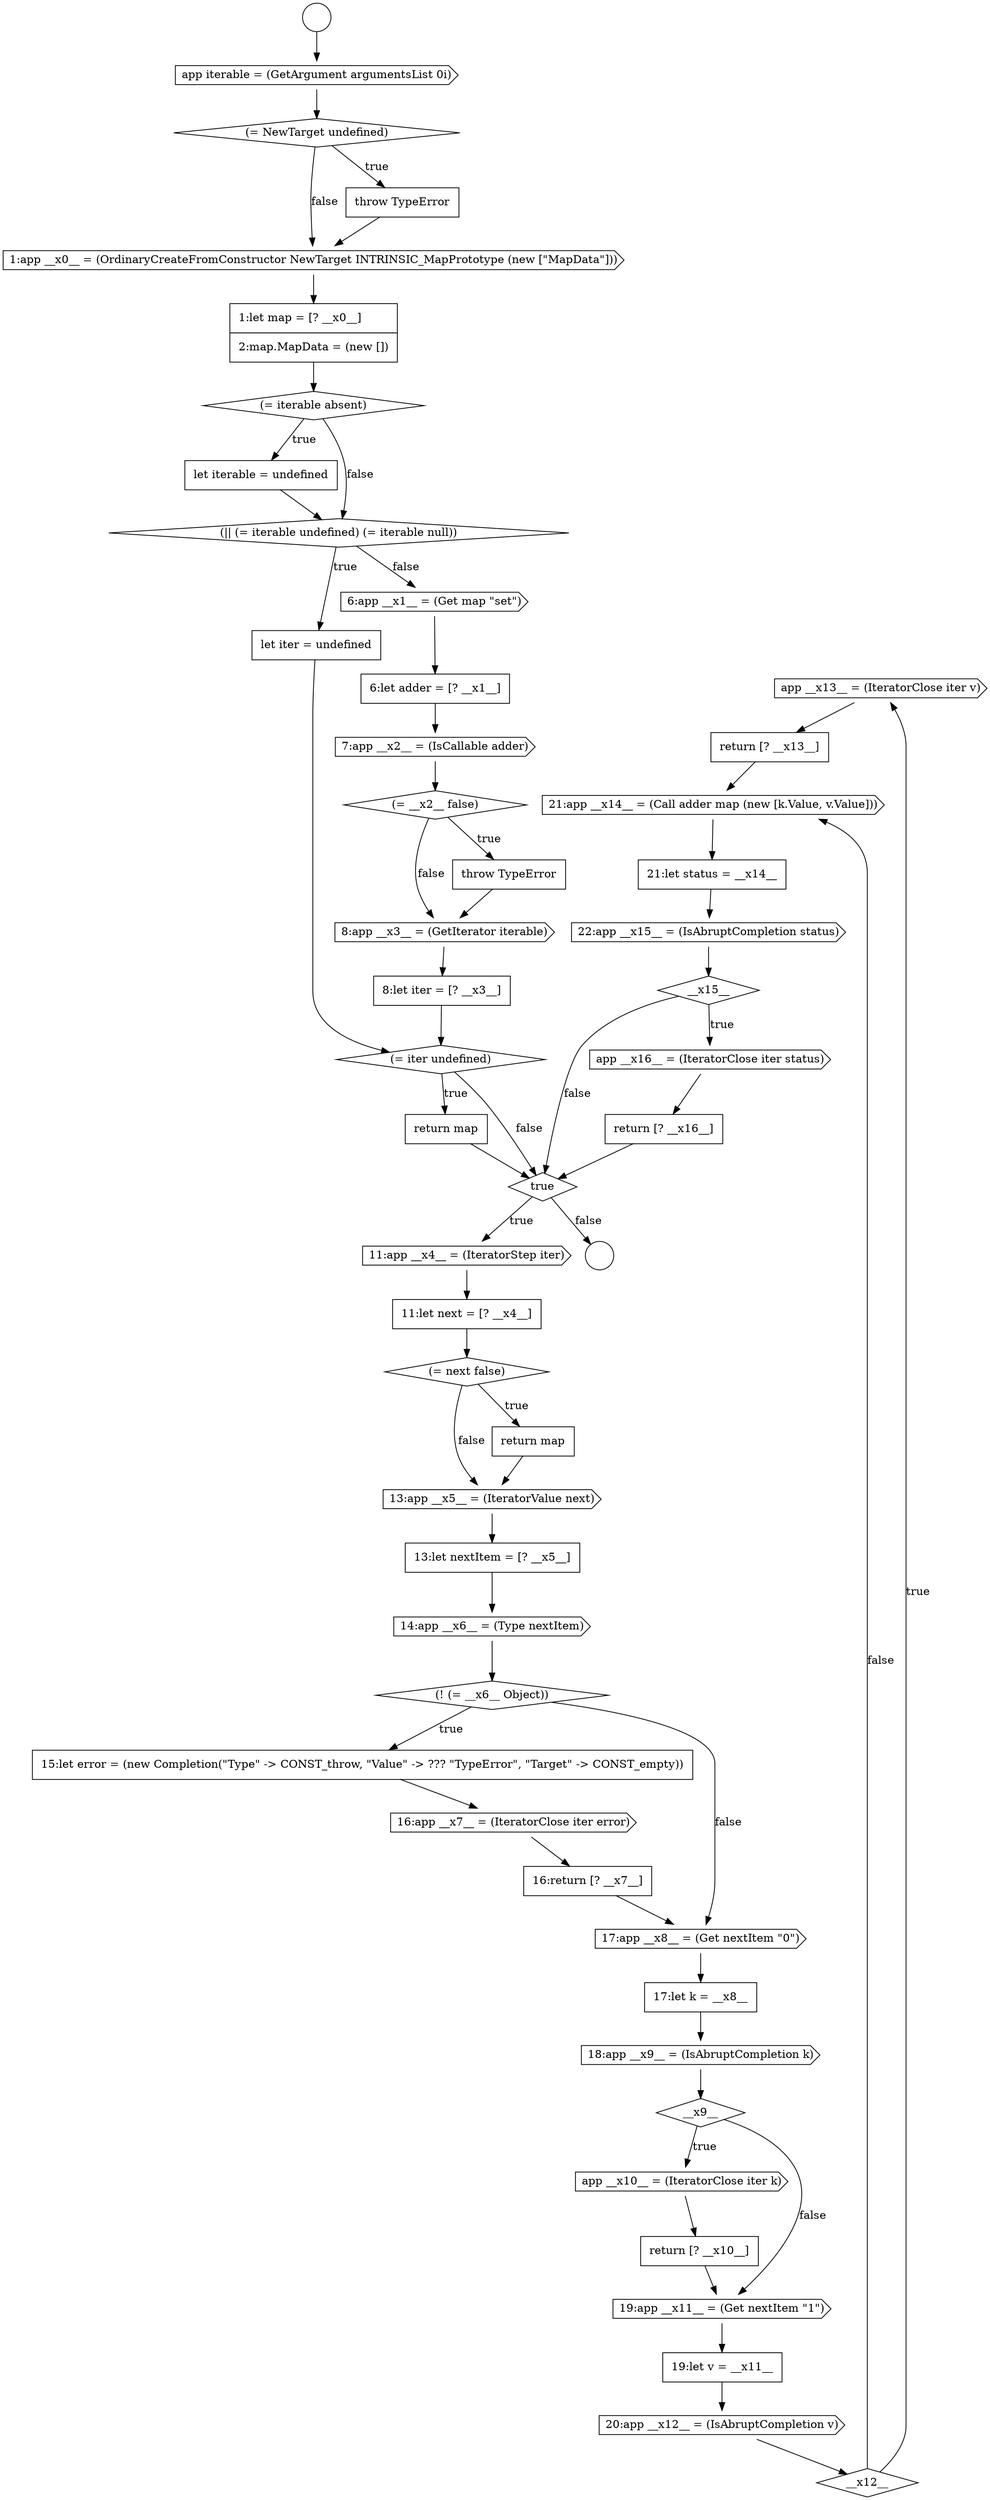 digraph {
  node14396 [shape=cds, label=<<font color="black">app __x13__ = (IteratorClose iter v)</font>> color="black" fillcolor="white" style=filled]
  node14391 [shape=none, margin=0, label=<<font color="black">
    <table border="0" cellborder="1" cellspacing="0" cellpadding="10">
      <tr><td align="left">return [? __x10__]</td></tr>
    </table>
  </font>> color="black" fillcolor="white" style=filled]
  node14376 [shape=none, margin=0, label=<<font color="black">
    <table border="0" cellborder="1" cellspacing="0" cellpadding="10">
      <tr><td align="left">11:let next = [? __x4__]</td></tr>
    </table>
  </font>> color="black" fillcolor="white" style=filled]
  node14387 [shape=none, margin=0, label=<<font color="black">
    <table border="0" cellborder="1" cellspacing="0" cellpadding="10">
      <tr><td align="left">17:let k = __x8__</td></tr>
    </table>
  </font>> color="black" fillcolor="white" style=filled]
  node14357 [shape=diamond, label=<<font color="black">(= NewTarget undefined)</font>> color="black" fillcolor="white" style=filled]
  node14362 [shape=none, margin=0, label=<<font color="black">
    <table border="0" cellborder="1" cellspacing="0" cellpadding="10">
      <tr><td align="left">let iterable = undefined</td></tr>
    </table>
  </font>> color="black" fillcolor="white" style=filled]
  node14394 [shape=cds, label=<<font color="black">20:app __x12__ = (IsAbruptCompletion v)</font>> color="black" fillcolor="white" style=filled]
  node14370 [shape=cds, label=<<font color="black">8:app __x3__ = (GetIterator iterable)</font>> color="black" fillcolor="white" style=filled]
  node14385 [shape=none, margin=0, label=<<font color="black">
    <table border="0" cellborder="1" cellspacing="0" cellpadding="10">
      <tr><td align="left">16:return [? __x7__]</td></tr>
    </table>
  </font>> color="black" fillcolor="white" style=filled]
  node14374 [shape=diamond, label=<<font color="black">true</font>> color="black" fillcolor="white" style=filled]
  node14368 [shape=diamond, label=<<font color="black">(= __x2__ false)</font>> color="black" fillcolor="white" style=filled]
  node14367 [shape=cds, label=<<font color="black">7:app __x2__ = (IsCallable adder)</font>> color="black" fillcolor="white" style=filled]
  node14358 [shape=none, margin=0, label=<<font color="black">
    <table border="0" cellborder="1" cellspacing="0" cellpadding="10">
      <tr><td align="left">throw TypeError</td></tr>
    </table>
  </font>> color="black" fillcolor="white" style=filled]
  node14399 [shape=none, margin=0, label=<<font color="black">
    <table border="0" cellborder="1" cellspacing="0" cellpadding="10">
      <tr><td align="left">21:let status = __x14__</td></tr>
    </table>
  </font>> color="black" fillcolor="white" style=filled]
  node14377 [shape=diamond, label=<<font color="black">(= next false)</font>> color="black" fillcolor="white" style=filled]
  node14382 [shape=diamond, label=<<font color="black">(! (= __x6__ Object))</font>> color="black" fillcolor="white" style=filled]
  node14354 [shape=circle label=" " color="black" fillcolor="white" style=filled]
  node14372 [shape=diamond, label=<<font color="black">(= iter undefined)</font>> color="black" fillcolor="white" style=filled]
  node14361 [shape=diamond, label=<<font color="black">(= iterable absent)</font>> color="black" fillcolor="white" style=filled]
  node14401 [shape=diamond, label=<<font color="black">__x15__</font>> color="black" fillcolor="white" style=filled]
  node14363 [shape=diamond, label=<<font color="black">(|| (= iterable undefined) (= iterable null))</font>> color="black" fillcolor="white" style=filled]
  node14395 [shape=diamond, label=<<font color="black">__x12__</font>> color="black" fillcolor="white" style=filled]
  node14380 [shape=none, margin=0, label=<<font color="black">
    <table border="0" cellborder="1" cellspacing="0" cellpadding="10">
      <tr><td align="left">13:let nextItem = [? __x5__]</td></tr>
    </table>
  </font>> color="black" fillcolor="white" style=filled]
  node14398 [shape=cds, label=<<font color="black">21:app __x14__ = (Call adder map (new [k.Value, v.Value]))</font>> color="black" fillcolor="white" style=filled]
  node14381 [shape=cds, label=<<font color="black">14:app __x6__ = (Type nextItem)</font>> color="black" fillcolor="white" style=filled]
  node14366 [shape=none, margin=0, label=<<font color="black">
    <table border="0" cellborder="1" cellspacing="0" cellpadding="10">
      <tr><td align="left">6:let adder = [? __x1__]</td></tr>
    </table>
  </font>> color="black" fillcolor="white" style=filled]
  node14369 [shape=none, margin=0, label=<<font color="black">
    <table border="0" cellborder="1" cellspacing="0" cellpadding="10">
      <tr><td align="left">throw TypeError</td></tr>
    </table>
  </font>> color="black" fillcolor="white" style=filled]
  node14392 [shape=cds, label=<<font color="black">19:app __x11__ = (Get nextItem &quot;1&quot;)</font>> color="black" fillcolor="white" style=filled]
  node14388 [shape=cds, label=<<font color="black">18:app __x9__ = (IsAbruptCompletion k)</font>> color="black" fillcolor="white" style=filled]
  node14373 [shape=none, margin=0, label=<<font color="black">
    <table border="0" cellborder="1" cellspacing="0" cellpadding="10">
      <tr><td align="left">return map</td></tr>
    </table>
  </font>> color="black" fillcolor="white" style=filled]
  node14384 [shape=cds, label=<<font color="black">16:app __x7__ = (IteratorClose iter error)</font>> color="black" fillcolor="white" style=filled]
  node14360 [shape=none, margin=0, label=<<font color="black">
    <table border="0" cellborder="1" cellspacing="0" cellpadding="10">
      <tr><td align="left">1:let map = [? __x0__]</td></tr>
      <tr><td align="left">2:map.MapData = (new [])</td></tr>
    </table>
  </font>> color="black" fillcolor="white" style=filled]
  node14397 [shape=none, margin=0, label=<<font color="black">
    <table border="0" cellborder="1" cellspacing="0" cellpadding="10">
      <tr><td align="left">return [? __x13__]</td></tr>
    </table>
  </font>> color="black" fillcolor="white" style=filled]
  node14364 [shape=none, margin=0, label=<<font color="black">
    <table border="0" cellborder="1" cellspacing="0" cellpadding="10">
      <tr><td align="left">let iter = undefined</td></tr>
    </table>
  </font>> color="black" fillcolor="white" style=filled]
  node14379 [shape=cds, label=<<font color="black">13:app __x5__ = (IteratorValue next)</font>> color="black" fillcolor="white" style=filled]
  node14365 [shape=cds, label=<<font color="black">6:app __x1__ = (Get map &quot;set&quot;)</font>> color="black" fillcolor="white" style=filled]
  node14402 [shape=cds, label=<<font color="black">app __x16__ = (IteratorClose iter status)</font>> color="black" fillcolor="white" style=filled]
  node14356 [shape=cds, label=<<font color="black">app iterable = (GetArgument argumentsList 0i)</font>> color="black" fillcolor="white" style=filled]
  node14389 [shape=diamond, label=<<font color="black">__x9__</font>> color="black" fillcolor="white" style=filled]
  node14378 [shape=none, margin=0, label=<<font color="black">
    <table border="0" cellborder="1" cellspacing="0" cellpadding="10">
      <tr><td align="left">return map</td></tr>
    </table>
  </font>> color="black" fillcolor="white" style=filled]
  node14359 [shape=cds, label=<<font color="black">1:app __x0__ = (OrdinaryCreateFromConstructor NewTarget INTRINSIC_MapPrototype (new [&quot;MapData&quot;]))</font>> color="black" fillcolor="white" style=filled]
  node14400 [shape=cds, label=<<font color="black">22:app __x15__ = (IsAbruptCompletion status)</font>> color="black" fillcolor="white" style=filled]
  node14383 [shape=none, margin=0, label=<<font color="black">
    <table border="0" cellborder="1" cellspacing="0" cellpadding="10">
      <tr><td align="left">15:let error = (new Completion(&quot;Type&quot; -&gt; CONST_throw, &quot;Value&quot; -&gt; ??? &quot;TypeError&quot;, &quot;Target&quot; -&gt; CONST_empty))</td></tr>
    </table>
  </font>> color="black" fillcolor="white" style=filled]
  node14403 [shape=none, margin=0, label=<<font color="black">
    <table border="0" cellborder="1" cellspacing="0" cellpadding="10">
      <tr><td align="left">return [? __x16__]</td></tr>
    </table>
  </font>> color="black" fillcolor="white" style=filled]
  node14393 [shape=none, margin=0, label=<<font color="black">
    <table border="0" cellborder="1" cellspacing="0" cellpadding="10">
      <tr><td align="left">19:let v = __x11__</td></tr>
    </table>
  </font>> color="black" fillcolor="white" style=filled]
  node14386 [shape=cds, label=<<font color="black">17:app __x8__ = (Get nextItem &quot;0&quot;)</font>> color="black" fillcolor="white" style=filled]
  node14375 [shape=cds, label=<<font color="black">11:app __x4__ = (IteratorStep iter)</font>> color="black" fillcolor="white" style=filled]
  node14390 [shape=cds, label=<<font color="black">app __x10__ = (IteratorClose iter k)</font>> color="black" fillcolor="white" style=filled]
  node14355 [shape=circle label=" " color="black" fillcolor="white" style=filled]
  node14371 [shape=none, margin=0, label=<<font color="black">
    <table border="0" cellborder="1" cellspacing="0" cellpadding="10">
      <tr><td align="left">8:let iter = [? __x3__]</td></tr>
    </table>
  </font>> color="black" fillcolor="white" style=filled]
  node14362 -> node14363 [ color="black"]
  node14363 -> node14364 [label=<<font color="black">true</font>> color="black"]
  node14363 -> node14365 [label=<<font color="black">false</font>> color="black"]
  node14368 -> node14369 [label=<<font color="black">true</font>> color="black"]
  node14368 -> node14370 [label=<<font color="black">false</font>> color="black"]
  node14358 -> node14359 [ color="black"]
  node14388 -> node14389 [ color="black"]
  node14400 -> node14401 [ color="black"]
  node14389 -> node14390 [label=<<font color="black">true</font>> color="black"]
  node14389 -> node14392 [label=<<font color="black">false</font>> color="black"]
  node14396 -> node14397 [ color="black"]
  node14356 -> node14357 [ color="black"]
  node14390 -> node14391 [ color="black"]
  node14395 -> node14396 [label=<<font color="black">true</font>> color="black"]
  node14395 -> node14398 [label=<<font color="black">false</font>> color="black"]
  node14402 -> node14403 [ color="black"]
  node14361 -> node14362 [label=<<font color="black">true</font>> color="black"]
  node14361 -> node14363 [label=<<font color="black">false</font>> color="black"]
  node14371 -> node14372 [ color="black"]
  node14397 -> node14398 [ color="black"]
  node14399 -> node14400 [ color="black"]
  node14401 -> node14402 [label=<<font color="black">true</font>> color="black"]
  node14401 -> node14374 [label=<<font color="black">false</font>> color="black"]
  node14370 -> node14371 [ color="black"]
  node14382 -> node14383 [label=<<font color="black">true</font>> color="black"]
  node14382 -> node14386 [label=<<font color="black">false</font>> color="black"]
  node14354 -> node14356 [ color="black"]
  node14372 -> node14373 [label=<<font color="black">true</font>> color="black"]
  node14372 -> node14374 [label=<<font color="black">false</font>> color="black"]
  node14385 -> node14386 [ color="black"]
  node14403 -> node14374 [ color="black"]
  node14394 -> node14395 [ color="black"]
  node14374 -> node14375 [label=<<font color="black">true</font>> color="black"]
  node14374 -> node14355 [label=<<font color="black">false</font>> color="black"]
  node14376 -> node14377 [ color="black"]
  node14392 -> node14393 [ color="black"]
  node14375 -> node14376 [ color="black"]
  node14365 -> node14366 [ color="black"]
  node14391 -> node14392 [ color="black"]
  node14378 -> node14379 [ color="black"]
  node14387 -> node14388 [ color="black"]
  node14381 -> node14382 [ color="black"]
  node14380 -> node14381 [ color="black"]
  node14379 -> node14380 [ color="black"]
  node14360 -> node14361 [ color="black"]
  node14373 -> node14374 [ color="black"]
  node14357 -> node14358 [label=<<font color="black">true</font>> color="black"]
  node14357 -> node14359 [label=<<font color="black">false</font>> color="black"]
  node14364 -> node14372 [ color="black"]
  node14398 -> node14399 [ color="black"]
  node14384 -> node14385 [ color="black"]
  node14386 -> node14387 [ color="black"]
  node14359 -> node14360 [ color="black"]
  node14367 -> node14368 [ color="black"]
  node14383 -> node14384 [ color="black"]
  node14369 -> node14370 [ color="black"]
  node14393 -> node14394 [ color="black"]
  node14366 -> node14367 [ color="black"]
  node14377 -> node14378 [label=<<font color="black">true</font>> color="black"]
  node14377 -> node14379 [label=<<font color="black">false</font>> color="black"]
}

